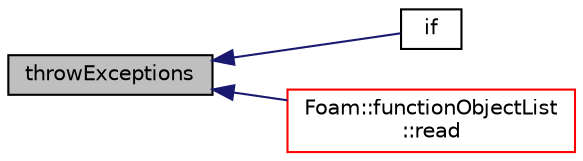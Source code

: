 digraph "throwExceptions"
{
  bgcolor="transparent";
  edge [fontname="Helvetica",fontsize="10",labelfontname="Helvetica",labelfontsize="10"];
  node [fontname="Helvetica",fontsize="10",shape=record];
  rankdir="LR";
  Node5805 [label="throwExceptions",height=0.2,width=0.4,color="black", fillcolor="grey75", style="filled", fontcolor="black"];
  Node5805 -> Node5806 [dir="back",color="midnightblue",fontsize="10",style="solid",fontname="Helvetica"];
  Node5806 [label="if",height=0.2,width=0.4,color="black",URL="$a09659.html#ae8942f32a0cb17de6e25b0148afaf1bf"];
  Node5805 -> Node5807 [dir="back",color="midnightblue",fontsize="10",style="solid",fontname="Helvetica"];
  Node5807 [label="Foam::functionObjectList\l::read",height=0.2,width=0.4,color="red",URL="$a27221.html#af816873151ddb0126e98bb2f914d8ed5",tooltip="Read and set the function objects if their data have changed. "];
}
